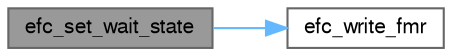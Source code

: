 digraph "efc_set_wait_state"
{
 // LATEX_PDF_SIZE
  bgcolor="transparent";
  edge [fontname=FreeSans,fontsize=10,labelfontname=FreeSans,labelfontsize=10];
  node [fontname=FreeSans,fontsize=10,shape=box,height=0.2,width=0.4];
  rankdir="LR";
  Node1 [label="efc_set_wait_state",height=0.2,width=0.4,color="gray40", fillcolor="grey60", style="filled", fontcolor="black",tooltip="Set flash wait state."];
  Node1 -> Node2 [color="steelblue1",style="solid"];
  Node2 [label="efc_write_fmr",height=0.2,width=0.4,color="grey40", fillcolor="white", style="filled",URL="$group__sam__drivers__efc__group.html#ga3107655bd6525e135e2d89faa4e45a87",tooltip="Set mode register."];
}
